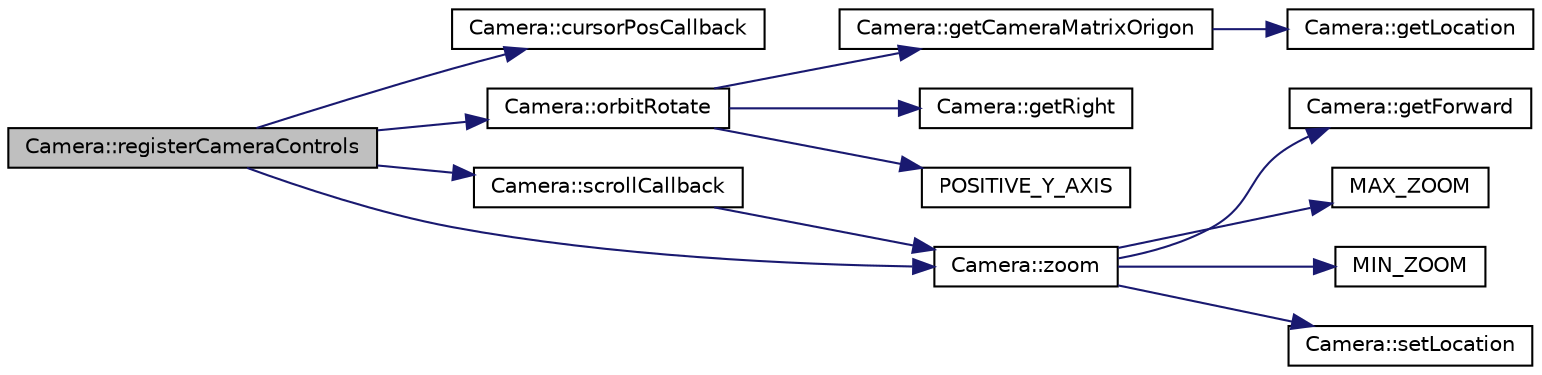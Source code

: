 digraph "Camera::registerCameraControls"
{
 // LATEX_PDF_SIZE
  edge [fontname="Helvetica",fontsize="10",labelfontname="Helvetica",labelfontsize="10"];
  node [fontname="Helvetica",fontsize="10",shape=record];
  rankdir="LR";
  Node1 [label="Camera::registerCameraControls",height=0.2,width=0.4,color="black", fillcolor="grey75", style="filled", fontcolor="black",tooltip="Registers the camera controls to the given window."];
  Node1 -> Node2 [color="midnightblue",fontsize="10",style="solid",fontname="Helvetica"];
  Node2 [label="Camera::cursorPosCallback",height=0.2,width=0.4,color="black", fillcolor="white", style="filled",URL="$classCamera.html#a181c120dfb345250af184b22ba225887",tooltip="Callback for registering mouse movement."];
  Node1 -> Node3 [color="midnightblue",fontsize="10",style="solid",fontname="Helvetica"];
  Node3 [label="Camera::orbitRotate",height=0.2,width=0.4,color="black", fillcolor="white", style="filled",URL="$classCamera.html#adad2ddd78627a085dfb4f00b0add991f",tooltip="rotates the camera around the target."];
  Node3 -> Node4 [color="midnightblue",fontsize="10",style="solid",fontname="Helvetica"];
  Node4 [label="Camera::getCameraMatrixOrigon",height=0.2,width=0.4,color="black", fillcolor="white", style="filled",URL="$classCamera.html#acdb736eec57c3cdbeff41069f378f713",tooltip="returns the camera matrix with the target as the origon."];
  Node4 -> Node5 [color="midnightblue",fontsize="10",style="solid",fontname="Helvetica"];
  Node5 [label="Camera::getLocation",height=0.2,width=0.4,color="black", fillcolor="white", style="filled",URL="$classCamera.html#aa5786f7090ec3569fa729f10a2e64ce1",tooltip="Returns the location of the camera."];
  Node3 -> Node6 [color="midnightblue",fontsize="10",style="solid",fontname="Helvetica"];
  Node6 [label="Camera::getRight",height=0.2,width=0.4,color="black", fillcolor="white", style="filled",URL="$classCamera.html#aa21e94d4bfd57c15897a8a2948d6356c",tooltip="Returns the right direction of the camera."];
  Node3 -> Node7 [color="midnightblue",fontsize="10",style="solid",fontname="Helvetica"];
  Node7 [label="POSITIVE_Y_AXIS",height=0.2,width=0.4,color="black", fillcolor="white", style="filled",URL="$Camera_8hpp.html#ab03bb87e5fba3bc2067ea684738a2748",tooltip=" "];
  Node1 -> Node8 [color="midnightblue",fontsize="10",style="solid",fontname="Helvetica"];
  Node8 [label="Camera::scrollCallback",height=0.2,width=0.4,color="black", fillcolor="white", style="filled",URL="$classCamera.html#a3fd0454142eb9ec06bd4268fa4b8043f",tooltip="callback for registering mouse scroll"];
  Node8 -> Node9 [color="midnightblue",fontsize="10",style="solid",fontname="Helvetica"];
  Node9 [label="Camera::zoom",height=0.2,width=0.4,color="black", fillcolor="white", style="filled",URL="$classCamera.html#af6dc1153bcd85dcb5f4c2c551e3a09b0",tooltip="Zooms the camera by the given amount."];
  Node9 -> Node10 [color="midnightblue",fontsize="10",style="solid",fontname="Helvetica"];
  Node10 [label="Camera::getForward",height=0.2,width=0.4,color="black", fillcolor="white", style="filled",URL="$classCamera.html#ae44d552243a7b430e94ed9e70adcf07b",tooltip="Returns the forward direction of the camera."];
  Node9 -> Node11 [color="midnightblue",fontsize="10",style="solid",fontname="Helvetica"];
  Node11 [label="MAX_ZOOM",height=0.2,width=0.4,color="black", fillcolor="white", style="filled",URL="$Camera_8hpp.html#a9aa49a596ee3c1727433dbdb9e88ee11",tooltip=" "];
  Node9 -> Node12 [color="midnightblue",fontsize="10",style="solid",fontname="Helvetica"];
  Node12 [label="MIN_ZOOM",height=0.2,width=0.4,color="black", fillcolor="white", style="filled",URL="$Camera_8hpp.html#a36e54119227d0fd2ae43b7b7c8e04e53",tooltip=" "];
  Node9 -> Node13 [color="midnightblue",fontsize="10",style="solid",fontname="Helvetica"];
  Node13 [label="Camera::setLocation",height=0.2,width=0.4,color="black", fillcolor="white", style="filled",URL="$classCamera.html#a4e5c1cba3172130eaff779eca5ff5af9",tooltip="Sets the camera location to the given location."];
  Node1 -> Node9 [color="midnightblue",fontsize="10",style="solid",fontname="Helvetica"];
}
